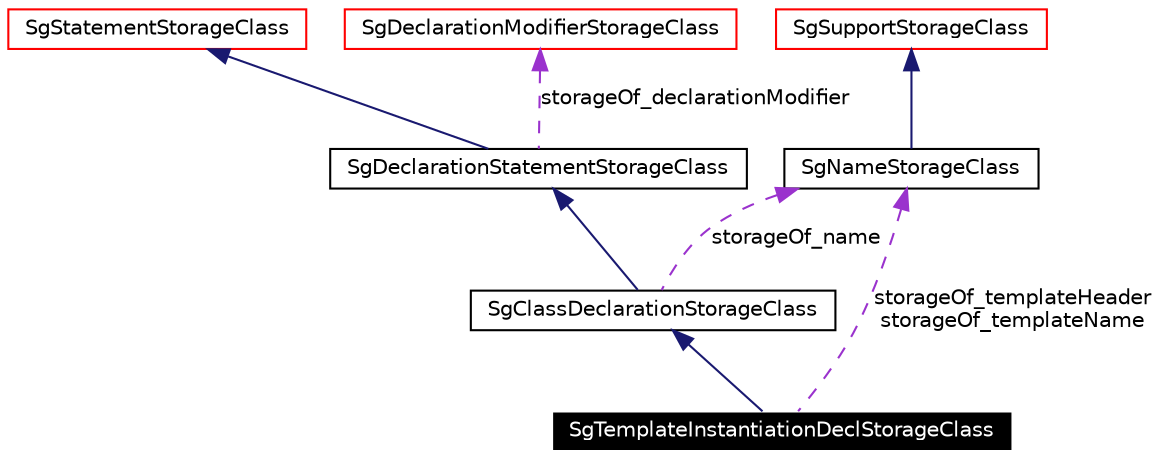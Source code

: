 digraph G
{
  edge [fontname="Helvetica",fontsize=10,labelfontname="Helvetica",labelfontsize=10];
  node [fontname="Helvetica",fontsize=10,shape=record];
  Node1 [label="SgTemplateInstantiationDeclStorageClass",height=0.2,width=0.4,color="white", fillcolor="black", style="filled" fontcolor="white"];
  Node2 -> Node1 [dir=back,color="midnightblue",fontsize=10,style="solid",fontname="Helvetica"];
  Node2 [label="SgClassDeclarationStorageClass",height=0.2,width=0.4,color="black",URL="$classSgClassDeclarationStorageClass.html"];
  Node3 -> Node2 [dir=back,color="midnightblue",fontsize=10,style="solid",fontname="Helvetica"];
  Node3 [label="SgDeclarationStatementStorageClass",height=0.2,width=0.4,color="black",URL="$classSgDeclarationStatementStorageClass.html"];
  Node4 -> Node3 [dir=back,color="midnightblue",fontsize=10,style="solid",fontname="Helvetica"];
  Node4 [label="SgStatementStorageClass",height=0.2,width=0.4,color="red",URL="$classSgStatementStorageClass.html"];
  Node5 -> Node3 [dir=back,color="darkorchid3",fontsize=10,style="dashed",label="storageOf_declarationModifier",fontname="Helvetica"];
  Node5 [label="SgDeclarationModifierStorageClass",height=0.2,width=0.4,color="red",URL="$classSgDeclarationModifierStorageClass.html"];
  Node6 -> Node2 [dir=back,color="darkorchid3",fontsize=10,style="dashed",label="storageOf_name",fontname="Helvetica"];
  Node6 [label="SgNameStorageClass",height=0.2,width=0.4,color="black",URL="$classSgNameStorageClass.html"];
  Node7 -> Node6 [dir=back,color="midnightblue",fontsize=10,style="solid",fontname="Helvetica"];
  Node7 [label="SgSupportStorageClass",height=0.2,width=0.4,color="red",URL="$classSgSupportStorageClass.html"];
  Node6 -> Node1 [dir=back,color="darkorchid3",fontsize=10,style="dashed",label="storageOf_templateHeader\nstorageOf_templateName",fontname="Helvetica"];
}
